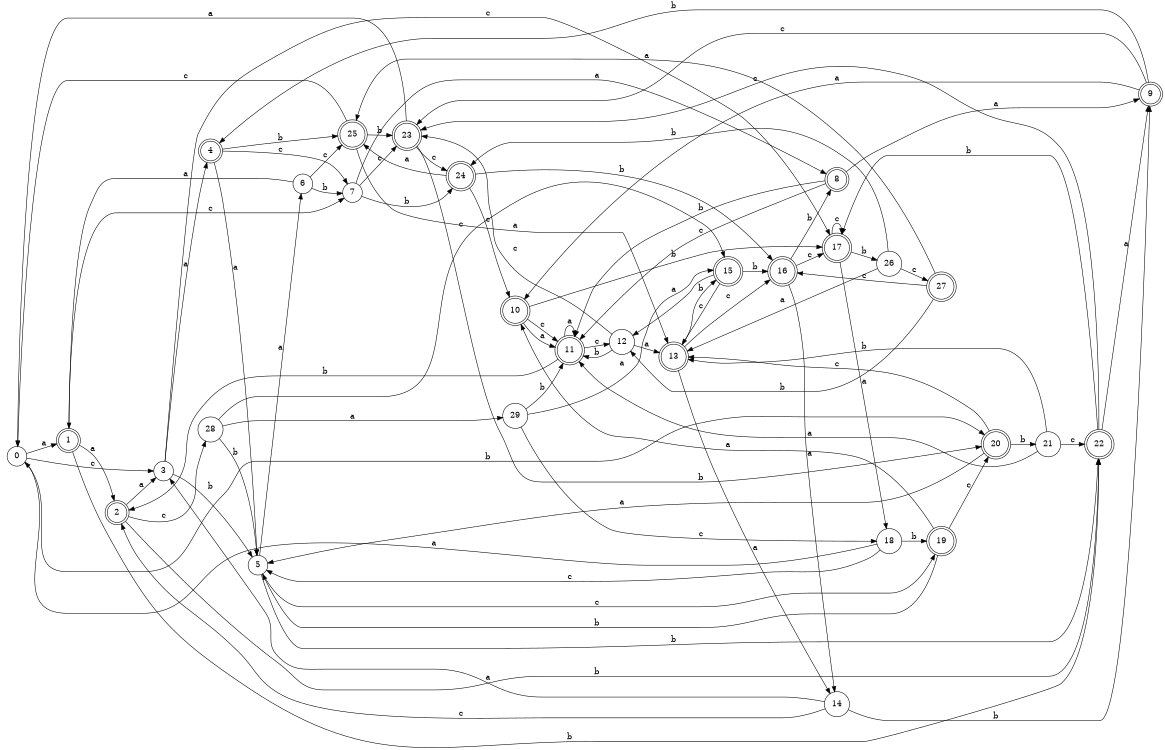 digraph n24_10 {
__start0 [label="" shape="none"];

rankdir=LR;
size="8,5";

s0 [style="filled", color="black", fillcolor="white" shape="circle", label="0"];
s1 [style="rounded,filled", color="black", fillcolor="white" shape="doublecircle", label="1"];
s2 [style="rounded,filled", color="black", fillcolor="white" shape="doublecircle", label="2"];
s3 [style="filled", color="black", fillcolor="white" shape="circle", label="3"];
s4 [style="rounded,filled", color="black", fillcolor="white" shape="doublecircle", label="4"];
s5 [style="filled", color="black", fillcolor="white" shape="circle", label="5"];
s6 [style="filled", color="black", fillcolor="white" shape="circle", label="6"];
s7 [style="filled", color="black", fillcolor="white" shape="circle", label="7"];
s8 [style="rounded,filled", color="black", fillcolor="white" shape="doublecircle", label="8"];
s9 [style="rounded,filled", color="black", fillcolor="white" shape="doublecircle", label="9"];
s10 [style="rounded,filled", color="black", fillcolor="white" shape="doublecircle", label="10"];
s11 [style="rounded,filled", color="black", fillcolor="white" shape="doublecircle", label="11"];
s12 [style="filled", color="black", fillcolor="white" shape="circle", label="12"];
s13 [style="rounded,filled", color="black", fillcolor="white" shape="doublecircle", label="13"];
s14 [style="filled", color="black", fillcolor="white" shape="circle", label="14"];
s15 [style="rounded,filled", color="black", fillcolor="white" shape="doublecircle", label="15"];
s16 [style="rounded,filled", color="black", fillcolor="white" shape="doublecircle", label="16"];
s17 [style="rounded,filled", color="black", fillcolor="white" shape="doublecircle", label="17"];
s18 [style="filled", color="black", fillcolor="white" shape="circle", label="18"];
s19 [style="rounded,filled", color="black", fillcolor="white" shape="doublecircle", label="19"];
s20 [style="rounded,filled", color="black", fillcolor="white" shape="doublecircle", label="20"];
s21 [style="filled", color="black", fillcolor="white" shape="circle", label="21"];
s22 [style="rounded,filled", color="black", fillcolor="white" shape="doublecircle", label="22"];
s23 [style="rounded,filled", color="black", fillcolor="white" shape="doublecircle", label="23"];
s24 [style="rounded,filled", color="black", fillcolor="white" shape="doublecircle", label="24"];
s25 [style="rounded,filled", color="black", fillcolor="white" shape="doublecircle", label="25"];
s26 [style="filled", color="black", fillcolor="white" shape="circle", label="26"];
s27 [style="rounded,filled", color="black", fillcolor="white" shape="doublecircle", label="27"];
s28 [style="filled", color="black", fillcolor="white" shape="circle", label="28"];
s29 [style="filled", color="black", fillcolor="white" shape="circle", label="29"];
s0 -> s1 [label="a"];
s0 -> s20 [label="b"];
s0 -> s3 [label="c"];
s1 -> s2 [label="a"];
s1 -> s22 [label="b"];
s1 -> s7 [label="c"];
s2 -> s3 [label="a"];
s2 -> s22 [label="b"];
s2 -> s28 [label="c"];
s3 -> s4 [label="a"];
s3 -> s5 [label="b"];
s3 -> s17 [label="c"];
s4 -> s5 [label="a"];
s4 -> s25 [label="b"];
s4 -> s7 [label="c"];
s5 -> s6 [label="a"];
s5 -> s22 [label="b"];
s5 -> s19 [label="c"];
s6 -> s1 [label="a"];
s6 -> s7 [label="b"];
s6 -> s25 [label="c"];
s7 -> s8 [label="a"];
s7 -> s24 [label="b"];
s7 -> s23 [label="c"];
s8 -> s9 [label="a"];
s8 -> s11 [label="b"];
s8 -> s11 [label="c"];
s9 -> s10 [label="a"];
s9 -> s4 [label="b"];
s9 -> s23 [label="c"];
s10 -> s11 [label="a"];
s10 -> s17 [label="b"];
s10 -> s11 [label="c"];
s11 -> s11 [label="a"];
s11 -> s2 [label="b"];
s11 -> s12 [label="c"];
s12 -> s13 [label="a"];
s12 -> s11 [label="b"];
s12 -> s23 [label="c"];
s13 -> s14 [label="a"];
s13 -> s15 [label="b"];
s13 -> s16 [label="c"];
s14 -> s3 [label="a"];
s14 -> s9 [label="b"];
s14 -> s2 [label="c"];
s15 -> s12 [label="a"];
s15 -> s16 [label="b"];
s15 -> s13 [label="c"];
s16 -> s14 [label="a"];
s16 -> s8 [label="b"];
s16 -> s17 [label="c"];
s17 -> s18 [label="a"];
s17 -> s26 [label="b"];
s17 -> s17 [label="c"];
s18 -> s0 [label="a"];
s18 -> s19 [label="b"];
s18 -> s5 [label="c"];
s19 -> s10 [label="a"];
s19 -> s5 [label="b"];
s19 -> s20 [label="c"];
s20 -> s5 [label="a"];
s20 -> s21 [label="b"];
s20 -> s13 [label="c"];
s21 -> s11 [label="a"];
s21 -> s13 [label="b"];
s21 -> s22 [label="c"];
s22 -> s9 [label="a"];
s22 -> s17 [label="b"];
s22 -> s23 [label="c"];
s23 -> s0 [label="a"];
s23 -> s20 [label="b"];
s23 -> s24 [label="c"];
s24 -> s25 [label="a"];
s24 -> s16 [label="b"];
s24 -> s10 [label="c"];
s25 -> s13 [label="a"];
s25 -> s23 [label="b"];
s25 -> s0 [label="c"];
s26 -> s13 [label="a"];
s26 -> s24 [label="b"];
s26 -> s27 [label="c"];
s27 -> s25 [label="a"];
s27 -> s12 [label="b"];
s27 -> s16 [label="c"];
s28 -> s29 [label="a"];
s28 -> s5 [label="b"];
s28 -> s15 [label="c"];
s29 -> s15 [label="a"];
s29 -> s11 [label="b"];
s29 -> s18 [label="c"];

}